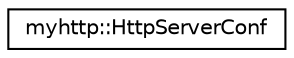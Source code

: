 digraph "Graphical Class Hierarchy"
{
 // LATEX_PDF_SIZE
  edge [fontname="Helvetica",fontsize="10",labelfontname="Helvetica",labelfontsize="10"];
  node [fontname="Helvetica",fontsize="10",shape=record];
  rankdir="LR";
  Node0 [label="myhttp::HttpServerConf",height=0.2,width=0.4,color="black", fillcolor="white", style="filled",URL="$structmyhttp_1_1HttpServerConf.html",tooltip=" "];
}
